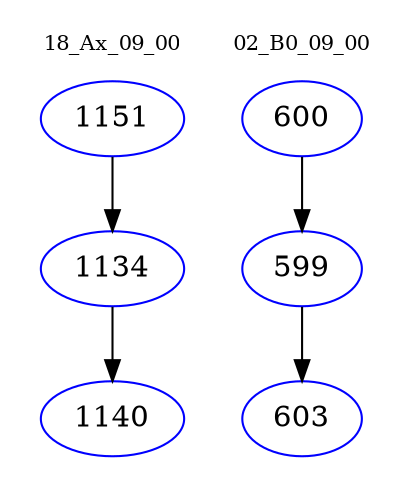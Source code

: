 digraph{
subgraph cluster_0 {
color = white
label = "18_Ax_09_00";
fontsize=10;
T0_1151 [label="1151", color="blue"]
T0_1151 -> T0_1134 [color="black"]
T0_1134 [label="1134", color="blue"]
T0_1134 -> T0_1140 [color="black"]
T0_1140 [label="1140", color="blue"]
}
subgraph cluster_1 {
color = white
label = "02_B0_09_00";
fontsize=10;
T1_600 [label="600", color="blue"]
T1_600 -> T1_599 [color="black"]
T1_599 [label="599", color="blue"]
T1_599 -> T1_603 [color="black"]
T1_603 [label="603", color="blue"]
}
}
